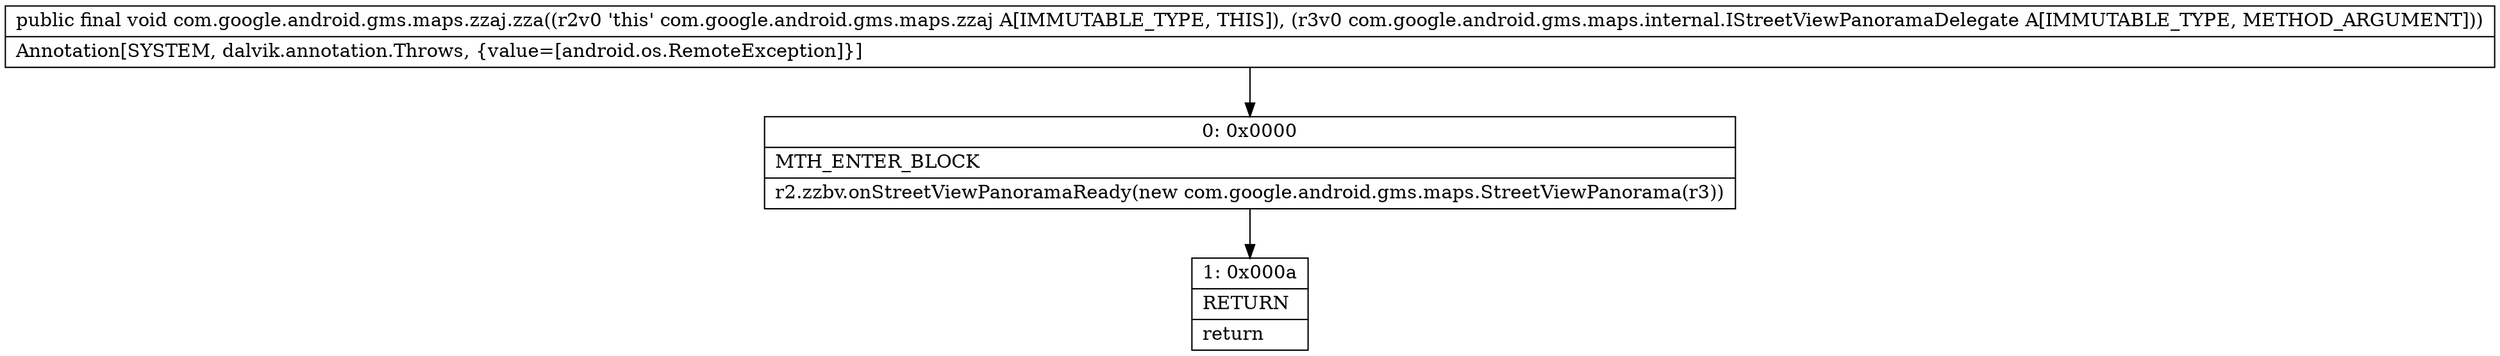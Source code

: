 digraph "CFG forcom.google.android.gms.maps.zzaj.zza(Lcom\/google\/android\/gms\/maps\/internal\/IStreetViewPanoramaDelegate;)V" {
Node_0 [shape=record,label="{0\:\ 0x0000|MTH_ENTER_BLOCK\l|r2.zzbv.onStreetViewPanoramaReady(new com.google.android.gms.maps.StreetViewPanorama(r3))\l}"];
Node_1 [shape=record,label="{1\:\ 0x000a|RETURN\l|return\l}"];
MethodNode[shape=record,label="{public final void com.google.android.gms.maps.zzaj.zza((r2v0 'this' com.google.android.gms.maps.zzaj A[IMMUTABLE_TYPE, THIS]), (r3v0 com.google.android.gms.maps.internal.IStreetViewPanoramaDelegate A[IMMUTABLE_TYPE, METHOD_ARGUMENT]))  | Annotation[SYSTEM, dalvik.annotation.Throws, \{value=[android.os.RemoteException]\}]\l}"];
MethodNode -> Node_0;
Node_0 -> Node_1;
}


